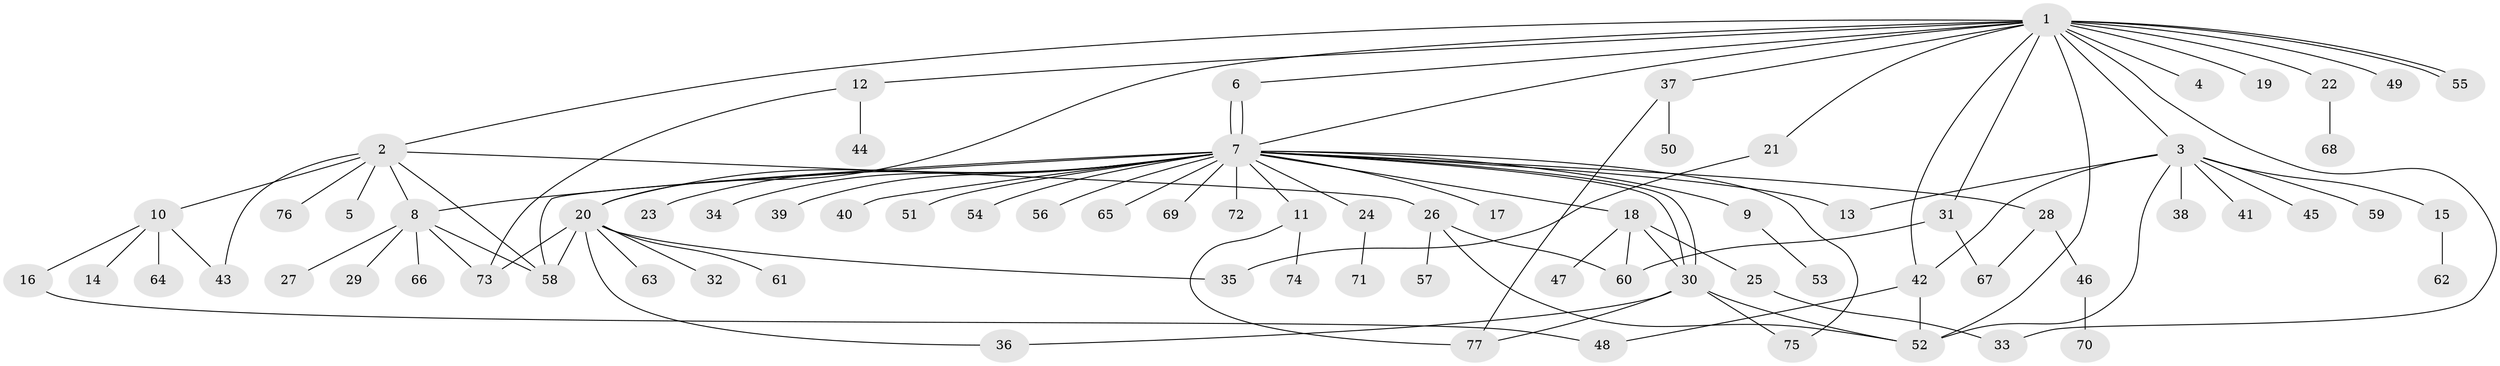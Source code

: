 // Generated by graph-tools (version 1.1) at 2025/26/03/09/25 03:26:03]
// undirected, 77 vertices, 105 edges
graph export_dot {
graph [start="1"]
  node [color=gray90,style=filled];
  1;
  2;
  3;
  4;
  5;
  6;
  7;
  8;
  9;
  10;
  11;
  12;
  13;
  14;
  15;
  16;
  17;
  18;
  19;
  20;
  21;
  22;
  23;
  24;
  25;
  26;
  27;
  28;
  29;
  30;
  31;
  32;
  33;
  34;
  35;
  36;
  37;
  38;
  39;
  40;
  41;
  42;
  43;
  44;
  45;
  46;
  47;
  48;
  49;
  50;
  51;
  52;
  53;
  54;
  55;
  56;
  57;
  58;
  59;
  60;
  61;
  62;
  63;
  64;
  65;
  66;
  67;
  68;
  69;
  70;
  71;
  72;
  73;
  74;
  75;
  76;
  77;
  1 -- 2;
  1 -- 3;
  1 -- 4;
  1 -- 6;
  1 -- 7;
  1 -- 12;
  1 -- 19;
  1 -- 20;
  1 -- 21;
  1 -- 22;
  1 -- 31;
  1 -- 33;
  1 -- 37;
  1 -- 42;
  1 -- 49;
  1 -- 52;
  1 -- 55;
  1 -- 55;
  2 -- 5;
  2 -- 8;
  2 -- 10;
  2 -- 26;
  2 -- 43;
  2 -- 58;
  2 -- 76;
  3 -- 13;
  3 -- 15;
  3 -- 38;
  3 -- 41;
  3 -- 42;
  3 -- 45;
  3 -- 52;
  3 -- 59;
  6 -- 7;
  6 -- 7;
  7 -- 8;
  7 -- 9;
  7 -- 11;
  7 -- 13;
  7 -- 17;
  7 -- 18;
  7 -- 20;
  7 -- 23;
  7 -- 24;
  7 -- 28;
  7 -- 30;
  7 -- 30;
  7 -- 34;
  7 -- 39;
  7 -- 40;
  7 -- 51;
  7 -- 54;
  7 -- 56;
  7 -- 58;
  7 -- 65;
  7 -- 69;
  7 -- 72;
  7 -- 75;
  8 -- 27;
  8 -- 29;
  8 -- 58;
  8 -- 66;
  8 -- 73;
  9 -- 53;
  10 -- 14;
  10 -- 16;
  10 -- 43;
  10 -- 64;
  11 -- 74;
  11 -- 77;
  12 -- 44;
  12 -- 73;
  15 -- 62;
  16 -- 48;
  18 -- 25;
  18 -- 30;
  18 -- 47;
  18 -- 60;
  20 -- 32;
  20 -- 35;
  20 -- 36;
  20 -- 58;
  20 -- 61;
  20 -- 63;
  20 -- 73;
  21 -- 35;
  22 -- 68;
  24 -- 71;
  25 -- 33;
  26 -- 52;
  26 -- 57;
  26 -- 60;
  28 -- 46;
  28 -- 67;
  30 -- 36;
  30 -- 52;
  30 -- 75;
  30 -- 77;
  31 -- 60;
  31 -- 67;
  37 -- 50;
  37 -- 77;
  42 -- 48;
  42 -- 52;
  46 -- 70;
}
